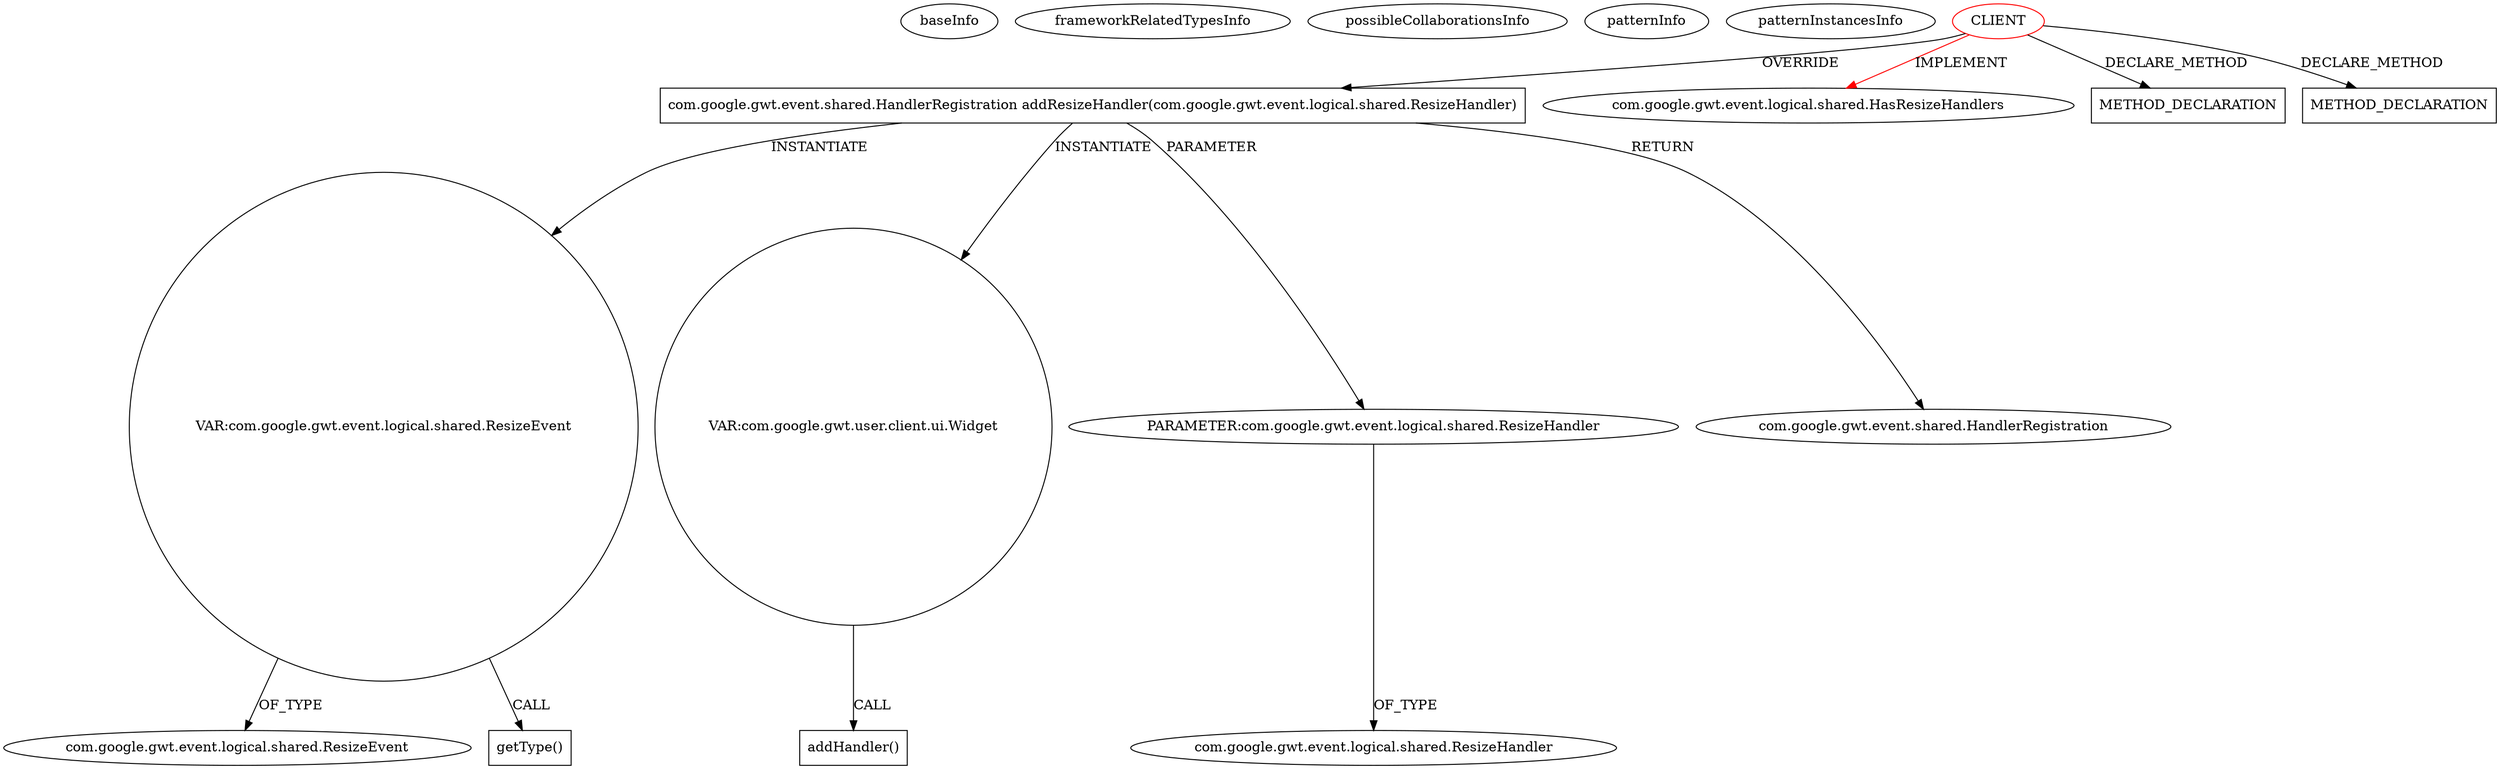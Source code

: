 digraph {
baseInfo[graphId=958,category="pattern",isAnonymous=false,possibleRelation=false]
frameworkRelatedTypesInfo[0="com.google.gwt.event.logical.shared.HasResizeHandlers"]
possibleCollaborationsInfo[]
patternInfo[frequency=2.0,patternRootClient=0]
patternInstancesInfo[0="mguiral-GwtSvgLib~/mguiral-GwtSvgLib/GwtSvgLib-master/src/gwt/html5/svg/client/user/ui/SVGWidget.java~SVGWidget~3992",1="lambourg-WebGallery~/lambourg-WebGallery/WebGallery-master/client/src/com/lambourg/webgallery/client/widgets/ExpandingTextArea.java~ExpandingTextArea~3594"]
29[label="com.google.gwt.event.logical.shared.ResizeEvent",vertexType="FRAMEWORK_CLASS_TYPE",isFrameworkType=false]
27[label="VAR:com.google.gwt.event.logical.shared.ResizeEvent",vertexType="VARIABLE_EXPRESION",isFrameworkType=false,shape=circle]
28[label="getType()",vertexType="INSIDE_CALL",isFrameworkType=false,shape=box]
20[label="com.google.gwt.event.shared.HandlerRegistration addResizeHandler(com.google.gwt.event.logical.shared.ResizeHandler)",vertexType="OVERRIDING_METHOD_DECLARATION",isFrameworkType=false,shape=box]
24[label="VAR:com.google.gwt.user.client.ui.Widget",vertexType="VARIABLE_EXPRESION",isFrameworkType=false,shape=circle]
0[label="CLIENT",vertexType="ROOT_CLIENT_CLASS_DECLARATION",isFrameworkType=false,color=red]
25[label="addHandler()",vertexType="INSIDE_CALL",isFrameworkType=false,shape=box]
22[label="PARAMETER:com.google.gwt.event.logical.shared.ResizeHandler",vertexType="PARAMETER_DECLARATION",isFrameworkType=false]
4[label="com.google.gwt.event.logical.shared.HasResizeHandlers",vertexType="FRAMEWORK_INTERFACE_TYPE",isFrameworkType=false]
23[label="com.google.gwt.event.logical.shared.ResizeHandler",vertexType="FRAMEWORK_INTERFACE_TYPE",isFrameworkType=false]
92[label="METHOD_DECLARATION",vertexType="CLIENT_METHOD_DECLARATION",isFrameworkType=false,shape=box]
11[label="com.google.gwt.event.shared.HandlerRegistration",vertexType="FRAMEWORK_INTERFACE_TYPE",isFrameworkType=false]
116[label="METHOD_DECLARATION",vertexType="CLIENT_METHOD_DECLARATION",isFrameworkType=false,shape=box]
20->27[label="INSTANTIATE"]
0->20[label="OVERRIDE"]
0->116[label="DECLARE_METHOD"]
20->22[label="PARAMETER"]
27->28[label="CALL"]
0->4[label="IMPLEMENT",color=red]
22->23[label="OF_TYPE"]
27->29[label="OF_TYPE"]
20->11[label="RETURN"]
20->24[label="INSTANTIATE"]
24->25[label="CALL"]
0->92[label="DECLARE_METHOD"]
}

